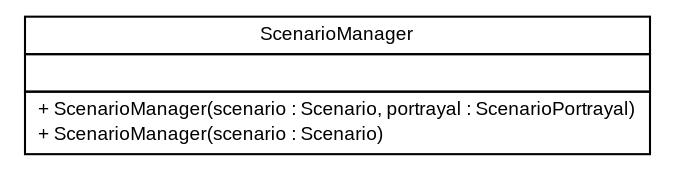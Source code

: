 #!/usr/local/bin/dot
#
# Class diagram 
# Generated by UMLGraph version 5.1 (http://www.umlgraph.org/)
#

digraph G {
	edge [fontname="arial",fontsize=10,labelfontname="arial",labelfontsize=10];
	node [fontname="arial",fontsize=10,shape=plaintext];
	nodesep=0.25;
	ranksep=0.5;
	// es.upm.dit.gsi.shanks.model.ScenarioManager
	c2211 [label=<<table title="es.upm.dit.gsi.shanks.model.ScenarioManager" border="0" cellborder="1" cellspacing="0" cellpadding="2" port="p" href="./ScenarioManager.html">
		<tr><td><table border="0" cellspacing="0" cellpadding="1">
<tr><td align="center" balign="center"> ScenarioManager </td></tr>
		</table></td></tr>
		<tr><td><table border="0" cellspacing="0" cellpadding="1">
<tr><td align="left" balign="left">  </td></tr>
		</table></td></tr>
		<tr><td><table border="0" cellspacing="0" cellpadding="1">
<tr><td align="left" balign="left"> + ScenarioManager(scenario : Scenario, portrayal : ScenarioPortrayal) </td></tr>
<tr><td align="left" balign="left"> + ScenarioManager(scenario : Scenario) </td></tr>
		</table></td></tr>
		</table>>, fontname="arial", fontcolor="black", fontsize=9.0];
}

